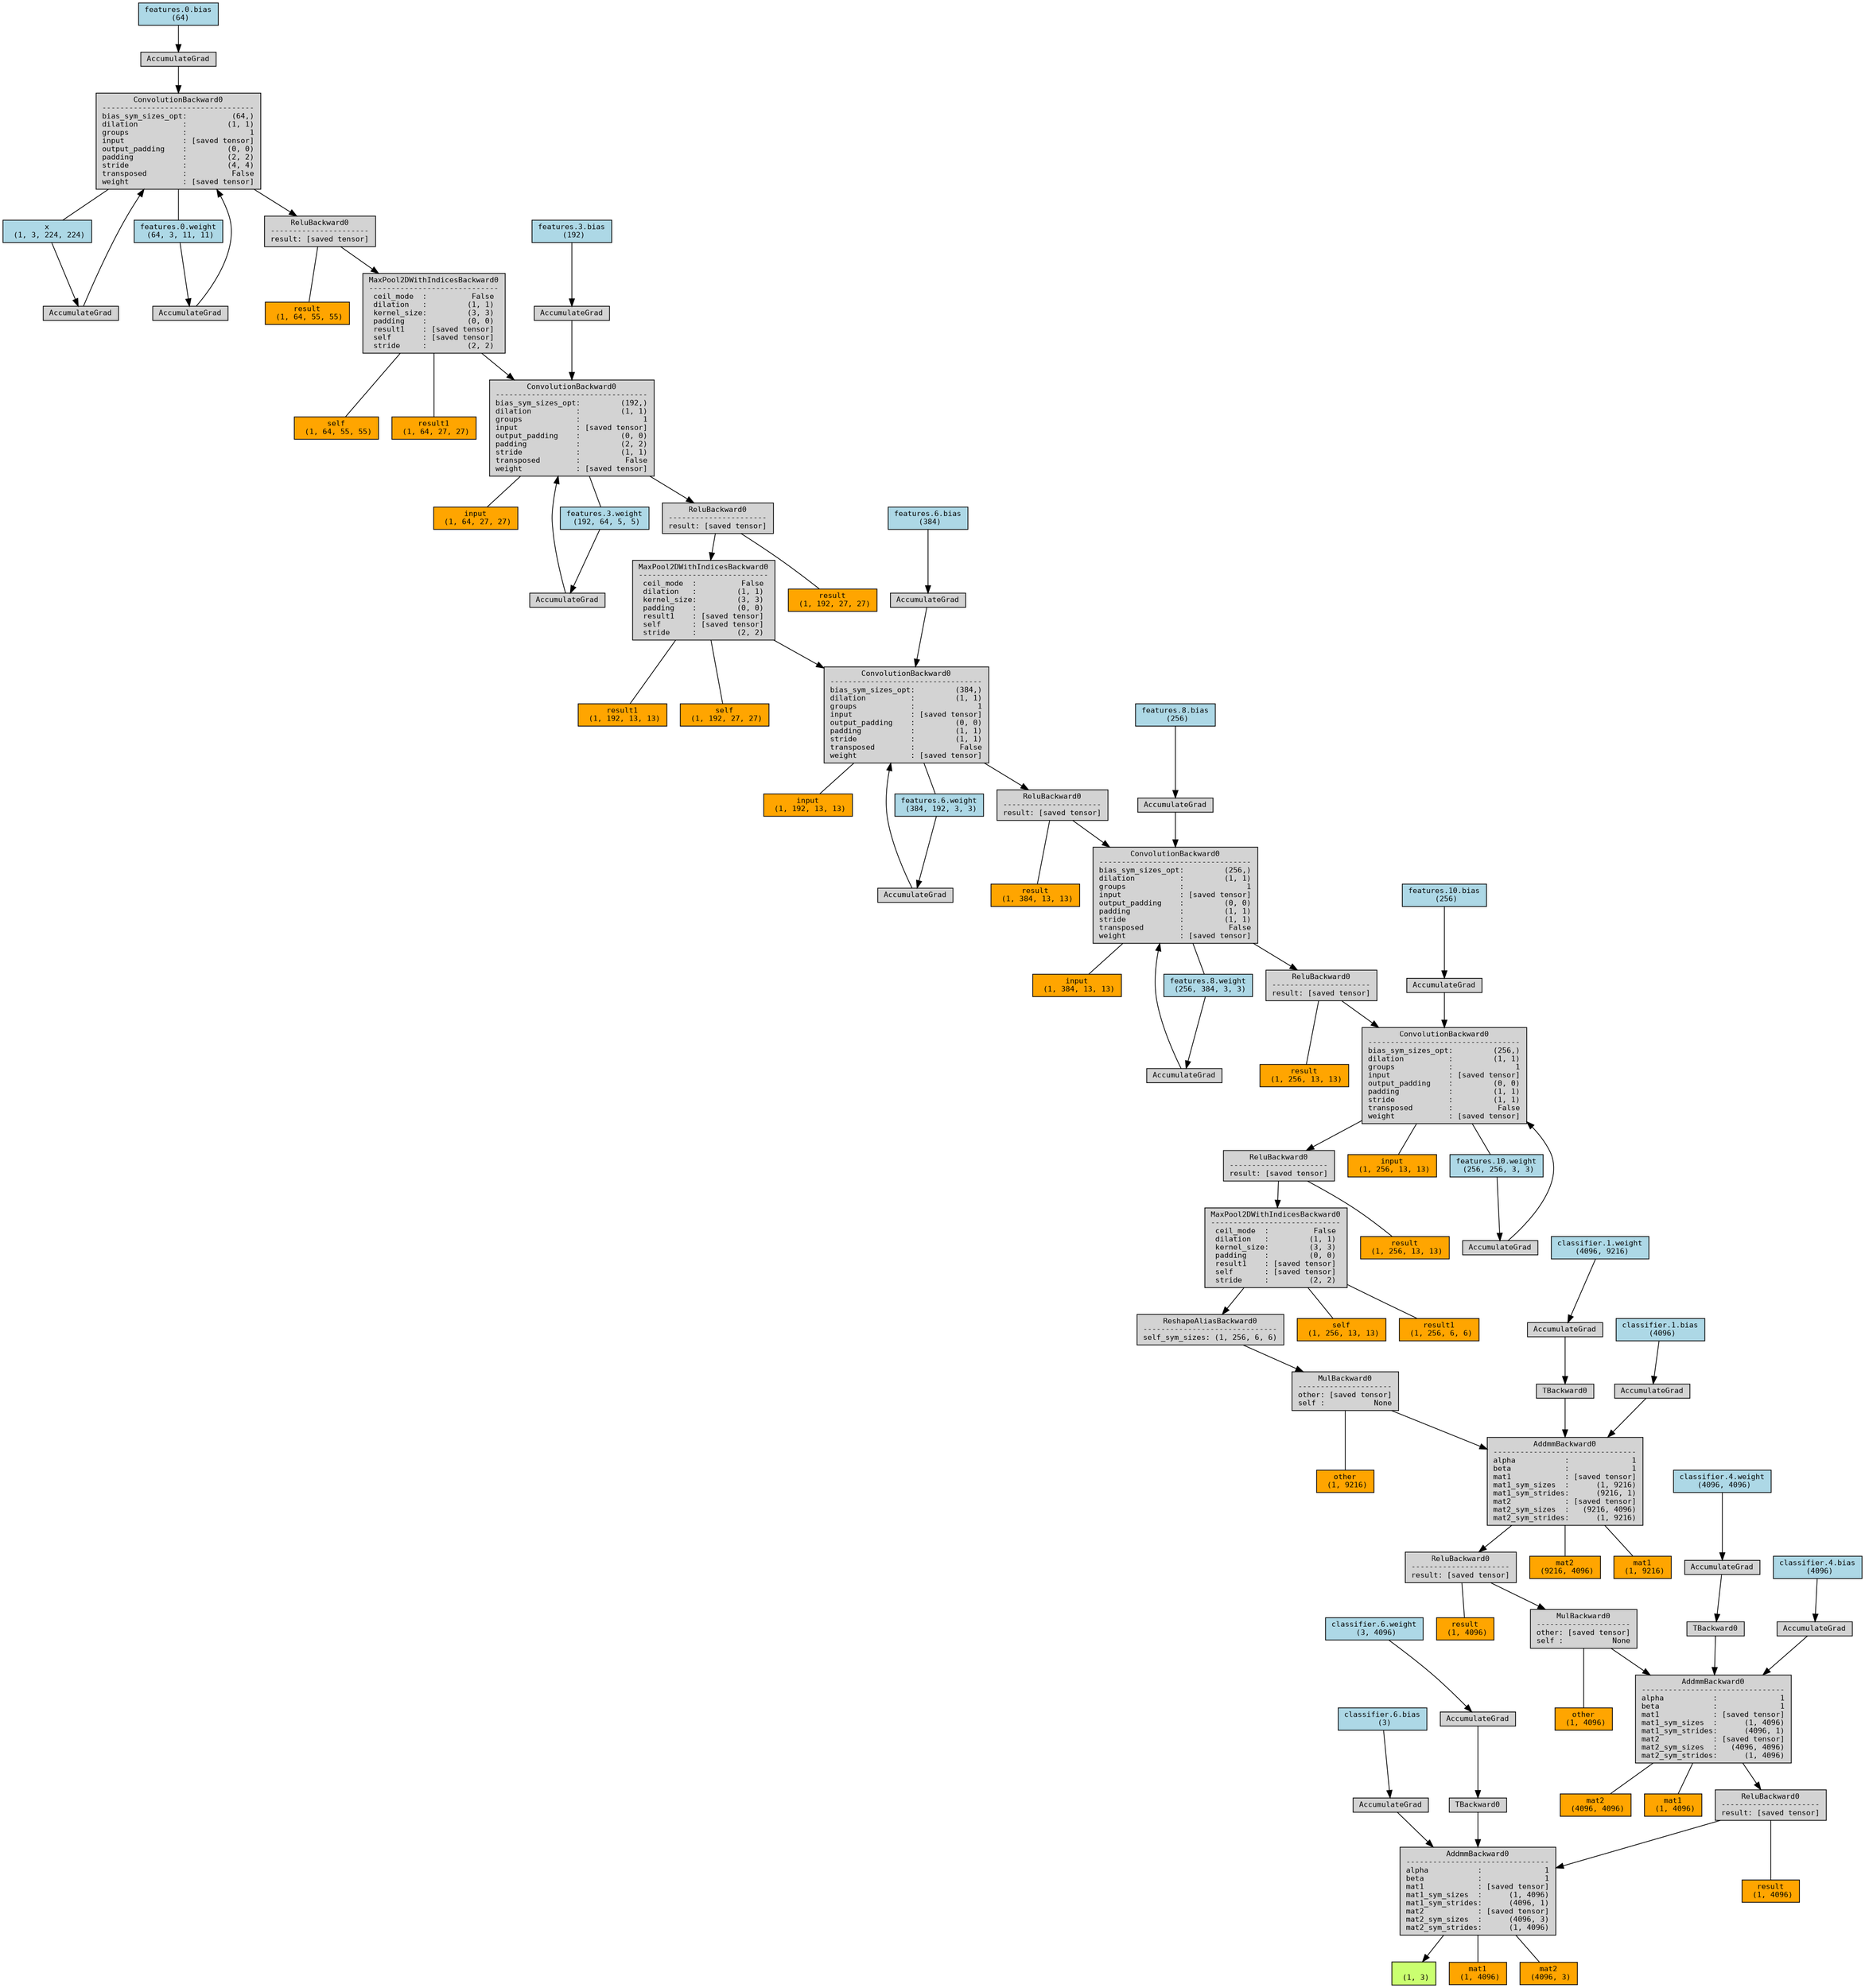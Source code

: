 digraph {
	graph [size="26.849999999999998,26.849999999999998"]
	node [align=left fontname=monospace fontsize=10 height=0.2 ranksep=0.1 shape=box style=filled]
	2004286474576 [label="
 (1, 3)" fillcolor=darkolivegreen1]
	2004286480496 -> 2004286474816 [dir=none]
	2004286474816 [label="mat1
 (1, 4096)" fillcolor=orange]
	2004286480496 -> 2004286476016 [dir=none]
	2004286476016 [label="mat2
 (4096, 3)" fillcolor=orange]
	2004286480496 [label="AddmmBackward0
--------------------------------
alpha           :              1
beta            :              1
mat1            : [saved tensor]
mat1_sym_sizes  :      (1, 4096)
mat1_sym_strides:      (4096, 1)
mat2            : [saved tensor]
mat2_sym_sizes  :      (4096, 3)
mat2_sym_strides:      (1, 4096)"]
	2004286451136 -> 2004286480496
	2004286367920 [label="classifier.6.bias
 (3)" fillcolor=lightblue]
	2004286367920 -> 2004286451136
	2004286451136 [label=AccumulateGrad]
	2004286451232 -> 2004286480496
	2004286451232 -> 2004286476096 [dir=none]
	2004286476096 [label="result
 (1, 4096)" fillcolor=orange]
	2004286451232 [label="ReluBackward0
----------------------
result: [saved tensor]"]
	2004286451280 -> 2004286451232
	2004286451280 -> 2004286474896 [dir=none]
	2004286474896 [label="mat1
 (1, 4096)" fillcolor=orange]
	2004286451280 -> 2004286475936 [dir=none]
	2004286475936 [label="mat2
 (4096, 4096)" fillcolor=orange]
	2004286451280 [label="AddmmBackward0
--------------------------------
alpha           :              1
beta            :              1
mat1            : [saved tensor]
mat1_sym_sizes  :      (1, 4096)
mat1_sym_strides:      (4096, 1)
mat2            : [saved tensor]
mat2_sym_sizes  :   (4096, 4096)
mat2_sym_strides:      (1, 4096)"]
	2004286450368 -> 2004286451280
	2004286367760 [label="classifier.4.bias
 (4096)" fillcolor=lightblue]
	2004286367760 -> 2004286450368
	2004286450368 [label=AccumulateGrad]
	2004286450704 -> 2004286451280
	2004286450704 -> 2004286476176 [dir=none]
	2004286476176 [label="other
 (1, 4096)" fillcolor=orange]
	2004286450704 [label="MulBackward0
---------------------
other: [saved tensor]
self :           None"]
	2004286450176 -> 2004286450704
	2004286450176 -> 2004514857024 [dir=none]
	2004514857024 [label="result
 (1, 4096)" fillcolor=orange]
	2004286450176 [label="ReluBackward0
----------------------
result: [saved tensor]"]
	2004286449216 -> 2004286450176
	2004286449216 -> 2004286475136 [dir=none]
	2004286475136 [label="mat1
 (1, 9216)" fillcolor=orange]
	2004286449216 -> 2004514857184 [dir=none]
	2004514857184 [label="mat2
 (9216, 4096)" fillcolor=orange]
	2004286449216 [label="AddmmBackward0
--------------------------------
alpha           :              1
beta            :              1
mat1            : [saved tensor]
mat1_sym_sizes  :      (1, 9216)
mat1_sym_strides:      (9216, 1)
mat2            : [saved tensor]
mat2_sym_sizes  :   (9216, 4096)
mat2_sym_strides:      (1, 9216)"]
	2004286448592 -> 2004286449216
	2004286367600 [label="classifier.1.bias
 (4096)" fillcolor=lightblue]
	2004286367600 -> 2004286448592
	2004286448592 [label=AccumulateGrad]
	2004286449264 -> 2004286449216
	2004286449264 -> 2004514857264 [dir=none]
	2004514857264 [label="other
 (1, 9216)" fillcolor=orange]
	2004286449264 [label="MulBackward0
---------------------
other: [saved tensor]
self :           None"]
	2004286447872 -> 2004286449264
	2004286447872 [label="ReshapeAliasBackward0
------------------------------
self_sym_sizes: (1, 256, 6, 6)"]
	2004286331824 -> 2004286447872
	2004286331824 -> 2004514857584 [dir=none]
	2004514857584 [label="result1
 (1, 256, 6, 6)" fillcolor=orange]
	2004286331824 -> 2004286475296 [dir=none]
	2004286475296 [label="self
 (1, 256, 13, 13)" fillcolor=orange]
	2004286331824 [label="MaxPool2DWithIndicesBackward0
-----------------------------
ceil_mode  :          False
dilation   :         (1, 1)
kernel_size:         (3, 3)
padding    :         (0, 0)
result1    : [saved tensor]
self       : [saved tensor]
stride     :         (2, 2)"]
	2004286331440 -> 2004286331824
	2004286331440 -> 2004514857344 [dir=none]
	2004514857344 [label="result
 (1, 256, 13, 13)" fillcolor=orange]
	2004286331440 [label="ReluBackward0
----------------------
result: [saved tensor]"]
	2004286331248 -> 2004286331440
	2004286331248 -> 2004286475776 [dir=none]
	2004286475776 [label="input
 (1, 256, 13, 13)" fillcolor=orange]
	2004286331248 -> 2004286367360 [dir=none]
	2004286367360 [label="weight
 (256, 256, 3, 3)" fillcolor=orange]
	2004286331248 [label="ConvolutionBackward0
----------------------------------
bias_sym_sizes_opt:         (256,)
dilation          :         (1, 1)
groups            :              1
input             : [saved tensor]
output_padding    :         (0, 0)
padding           :         (1, 1)
stride            :         (1, 1)
transposed        :          False
weight            : [saved tensor]"]
	2004286331344 -> 2004286331248
	2004286331344 -> 2004514857104 [dir=none]
	2004514857104 [label="result
 (1, 256, 13, 13)" fillcolor=orange]
	2004286331344 [label="ReluBackward0
----------------------
result: [saved tensor]"]
	2004286332832 -> 2004286331344
	2004286332832 -> 2004286368320 [dir=none]
	2004286368320 [label="input
 (1, 384, 13, 13)" fillcolor=orange]
	2004286332832 -> 2004286367120 [dir=none]
	2004286367120 [label="weight
 (256, 384, 3, 3)" fillcolor=orange]
	2004286332832 [label="ConvolutionBackward0
----------------------------------
bias_sym_sizes_opt:         (256,)
dilation          :         (1, 1)
groups            :              1
input             : [saved tensor]
output_padding    :         (0, 0)
padding           :         (1, 1)
stride            :         (1, 1)
transposed        :          False
weight            : [saved tensor]"]
	2004286497744 -> 2004286332832
	2004286497744 -> 2004514857424 [dir=none]
	2004514857424 [label="result
 (1, 384, 13, 13)" fillcolor=orange]
	2004286497744 [label="ReluBackward0
----------------------
result: [saved tensor]"]
	2004286497936 -> 2004286497744
	2004286497936 -> 2004286369040 [dir=none]
	2004286369040 [label="input
 (1, 192, 13, 13)" fillcolor=orange]
	2004286497936 -> 2004286366880 [dir=none]
	2004286366880 [label="weight
 (384, 192, 3, 3)" fillcolor=orange]
	2004286497936 [label="ConvolutionBackward0
----------------------------------
bias_sym_sizes_opt:         (384,)
dilation          :         (1, 1)
groups            :              1
input             : [saved tensor]
output_padding    :         (0, 0)
padding           :         (1, 1)
stride            :         (1, 1)
transposed        :          False
weight            : [saved tensor]"]
	2004286498032 -> 2004286497936
	2004286498032 -> 2004514857744 [dir=none]
	2004514857744 [label="result1
 (1, 192, 13, 13)" fillcolor=orange]
	2004286498032 -> 2004286368560 [dir=none]
	2004286368560 [label="self
 (1, 192, 27, 27)" fillcolor=orange]
	2004286498032 [label="MaxPool2DWithIndicesBackward0
-----------------------------
ceil_mode  :          False
dilation   :         (1, 1)
kernel_size:         (3, 3)
padding    :         (0, 0)
result1    : [saved tensor]
self       : [saved tensor]
stride     :         (2, 2)"]
	2004286498224 -> 2004286498032
	2004286498224 -> 2004514857664 [dir=none]
	2004514857664 [label="result
 (1, 192, 27, 27)" fillcolor=orange]
	2004286498224 [label="ReluBackward0
----------------------
result: [saved tensor]"]
	2004286498320 -> 2004286498224
	2004286498320 -> 2004286369360 [dir=none]
	2004286369360 [label="input
 (1, 64, 27, 27)" fillcolor=orange]
	2004286498320 -> 2004286366640 [dir=none]
	2004286366640 [label="weight
 (192, 64, 5, 5)" fillcolor=orange]
	2004286498320 [label="ConvolutionBackward0
----------------------------------
bias_sym_sizes_opt:         (192,)
dilation          :         (1, 1)
groups            :              1
input             : [saved tensor]
output_padding    :         (0, 0)
padding           :         (2, 2)
stride            :         (1, 1)
transposed        :          False
weight            : [saved tensor]"]
	2004286498416 -> 2004286498320
	2004286498416 -> 2004514857824 [dir=none]
	2004514857824 [label="result1
 (1, 64, 27, 27)" fillcolor=orange]
	2004286498416 -> 2004286369280 [dir=none]
	2004286369280 [label="self
 (1, 64, 55, 55)" fillcolor=orange]
	2004286498416 [label="MaxPool2DWithIndicesBackward0
-----------------------------
ceil_mode  :          False
dilation   :         (1, 1)
kernel_size:         (3, 3)
padding    :         (0, 0)
result1    : [saved tensor]
self       : [saved tensor]
stride     :         (2, 2)"]
	2004286498608 -> 2004286498416
	2004286498608 -> 2004514858064 [dir=none]
	2004514858064 [label="result
 (1, 64, 55, 55)" fillcolor=orange]
	2004286498608 [label="ReluBackward0
----------------------
result: [saved tensor]"]
	2004286498752 -> 2004286498608
	2004286498752 -> 2004086790080 [dir=none]
	2004086790080 [label="input
 (1, 3, 224, 224)" fillcolor=orange]
	2004286498752 -> 2004286366400 [dir=none]
	2004286366400 [label="weight
 (64, 3, 11, 11)" fillcolor=orange]
	2004286498752 [label="ConvolutionBackward0
----------------------------------
bias_sym_sizes_opt:          (64,)
dilation          :         (1, 1)
groups            :              1
input             : [saved tensor]
output_padding    :         (0, 0)
padding           :         (2, 2)
stride            :         (4, 4)
transposed        :          False
weight            : [saved tensor]"]
	2004286498944 -> 2004286498752
	2004086790080 [label="x
 (1, 3, 224, 224)" fillcolor=lightblue]
	2004086790080 -> 2004286498944
	2004286498944 [label=AccumulateGrad]
	2004286498800 -> 2004286498752
	2004286366400 [label="features.0.weight
 (64, 3, 11, 11)" fillcolor=lightblue]
	2004286366400 -> 2004286498800
	2004286498800 [label=AccumulateGrad]
	2004286498512 -> 2004286498752
	2004286366480 [label="features.0.bias
 (64)" fillcolor=lightblue]
	2004286366480 -> 2004286498512
	2004286498512 [label=AccumulateGrad]
	2004286498368 -> 2004286498320
	2004286366640 [label="features.3.weight
 (192, 64, 5, 5)" fillcolor=lightblue]
	2004286366640 -> 2004286498368
	2004286498368 [label=AccumulateGrad]
	2004286498128 -> 2004286498320
	2004286366720 [label="features.3.bias
 (192)" fillcolor=lightblue]
	2004286366720 -> 2004286498128
	2004286498128 [label=AccumulateGrad]
	2004286497984 -> 2004286497936
	2004286366880 [label="features.6.weight
 (384, 192, 3, 3)" fillcolor=lightblue]
	2004286366880 -> 2004286497984
	2004286497984 [label=AccumulateGrad]
	2004286497840 -> 2004286497936
	2004286366960 [label="features.6.bias
 (384)" fillcolor=lightblue]
	2004286366960 -> 2004286497840
	2004286497840 [label=AccumulateGrad]
	2004286497696 -> 2004286332832
	2004286367120 [label="features.8.weight
 (256, 384, 3, 3)" fillcolor=lightblue]
	2004286367120 -> 2004286497696
	2004286497696 [label=AccumulateGrad]
	2004286497600 -> 2004286332832
	2004286367200 [label="features.8.bias
 (256)" fillcolor=lightblue]
	2004286367200 -> 2004286497600
	2004286497600 [label=AccumulateGrad]
	2004286331296 -> 2004286331248
	2004286367360 [label="features.10.weight
 (256, 256, 3, 3)" fillcolor=lightblue]
	2004286367360 -> 2004286331296
	2004286331296 [label=AccumulateGrad]
	2004286331968 -> 2004286331248
	2004286367440 [label="features.10.bias
 (256)" fillcolor=lightblue]
	2004286367440 -> 2004286331968
	2004286331968 [label=AccumulateGrad]
	2004286449792 -> 2004286449216
	2004286449792 [label=TBackward0]
	2004286448016 -> 2004286449792
	2004286367520 [label="classifier.1.weight
 (4096, 9216)" fillcolor=lightblue]
	2004286367520 -> 2004286448016
	2004286448016 [label=AccumulateGrad]
	2004286451568 -> 2004286451280
	2004286451568 [label=TBackward0]
	2004286448640 -> 2004286451568
	2004286367680 [label="classifier.4.weight
 (4096, 4096)" fillcolor=lightblue]
	2004286367680 -> 2004286448640
	2004286448640 [label=AccumulateGrad]
	2004286451088 -> 2004286480496
	2004286451088 [label=TBackward0]
	2004286449840 -> 2004286451088
	2004286367840 [label="classifier.6.weight
 (3, 4096)" fillcolor=lightblue]
	2004286367840 -> 2004286449840
	2004286449840 [label=AccumulateGrad]
	2004286480496 -> 2004286474576
}

